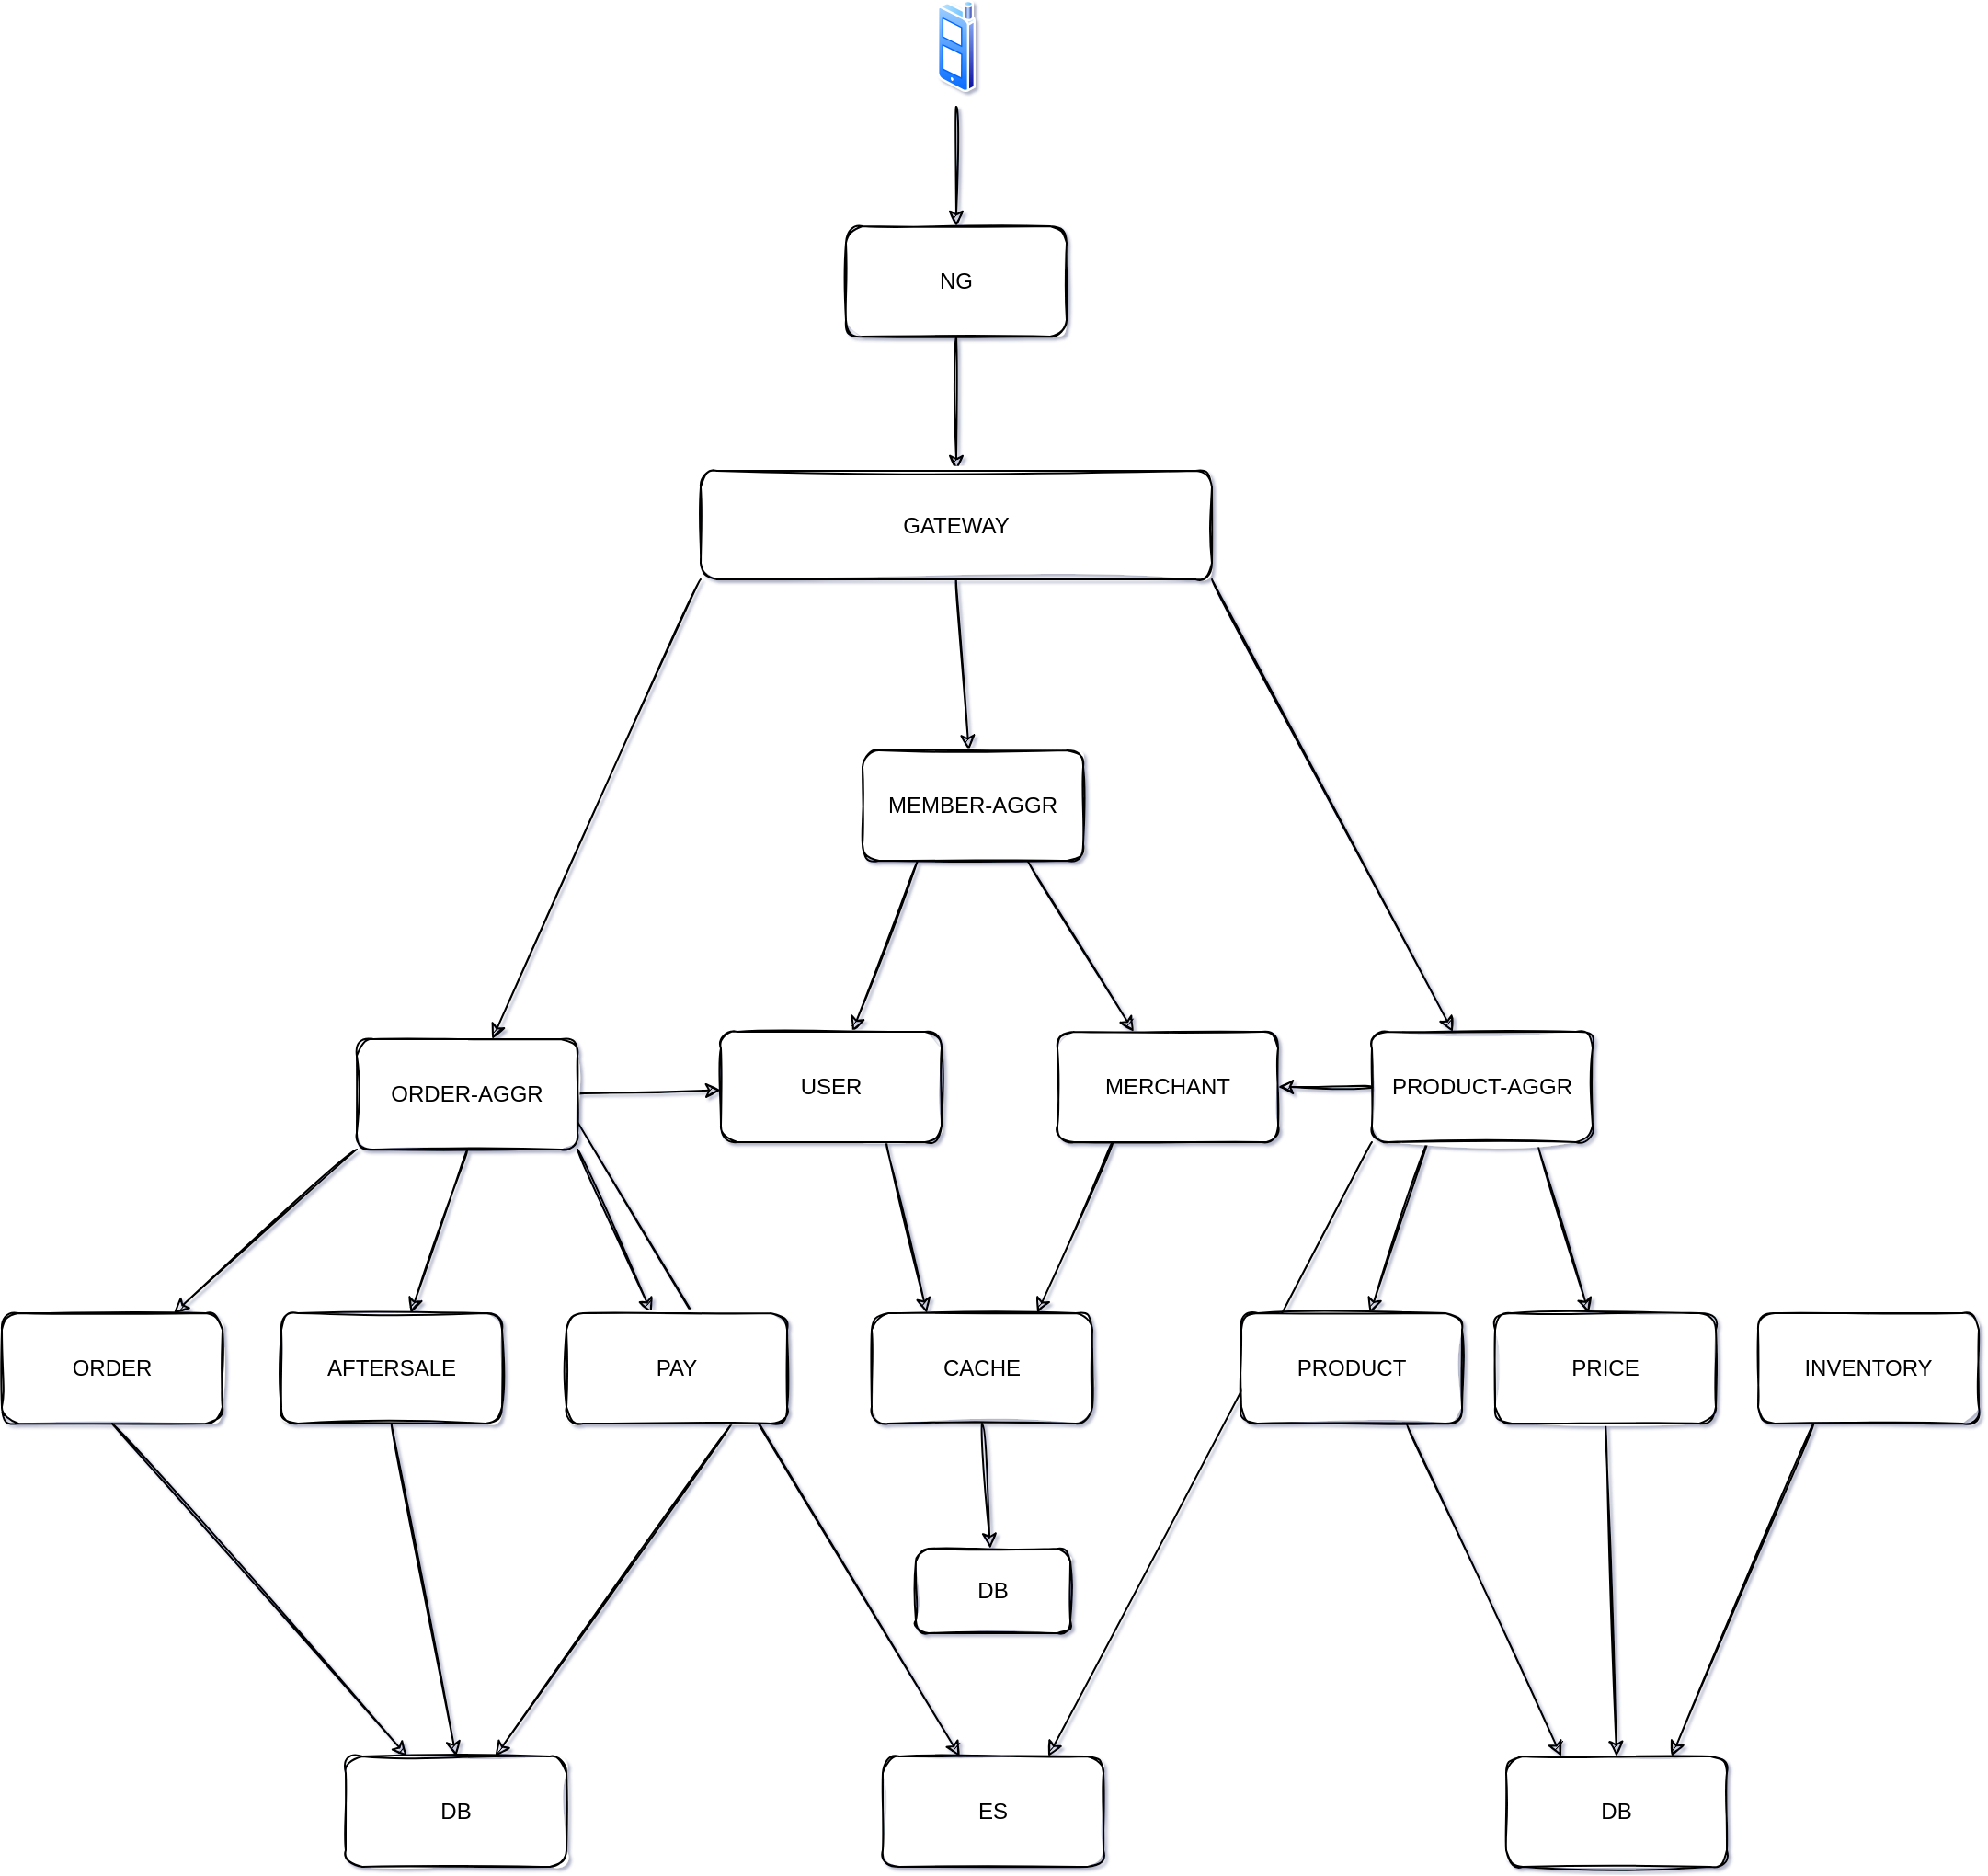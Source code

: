 <mxfile version="13.10.1" type="github">
  <diagram id="z-BrRLLl0M_K0xCqx9SO" name="第 1 页">
    <mxGraphModel dx="2178" dy="1970" grid="0" gridSize="10" guides="1" tooltips="1" connect="1" arrows="1" fold="1" page="1" pageScale="1" pageWidth="827" pageHeight="1169" background="none" math="0" shadow="1">
      <root>
        <mxCell id="0" />
        <mxCell id="1" parent="0" />
        <mxCell id="nH-Wv4UCY-DYxX6rGl-D-27" style="edgeStyle=none;curved=1;orthogonalLoop=1;jettySize=auto;html=1;exitX=0.5;exitY=1;exitDx=0;exitDy=0;sketch=1;" edge="1" parent="1" source="nH-Wv4UCY-DYxX6rGl-D-2" target="nH-Wv4UCY-DYxX6rGl-D-3">
          <mxGeometry relative="1" as="geometry" />
        </mxCell>
        <mxCell id="nH-Wv4UCY-DYxX6rGl-D-2" value="NG" style="rounded=1;whiteSpace=wrap;html=1;sketch=1;" vertex="1" parent="1">
          <mxGeometry x="436" y="8" width="120" height="60" as="geometry" />
        </mxCell>
        <mxCell id="nH-Wv4UCY-DYxX6rGl-D-28" style="edgeStyle=none;curved=1;orthogonalLoop=1;jettySize=auto;html=1;exitX=0.5;exitY=1;exitDx=0;exitDy=0;sketch=1;" edge="1" parent="1" source="nH-Wv4UCY-DYxX6rGl-D-3" target="nH-Wv4UCY-DYxX6rGl-D-5">
          <mxGeometry relative="1" as="geometry" />
        </mxCell>
        <mxCell id="nH-Wv4UCY-DYxX6rGl-D-29" style="edgeStyle=none;curved=1;orthogonalLoop=1;jettySize=auto;html=1;exitX=0;exitY=1;exitDx=0;exitDy=0;sketch=1;" edge="1" parent="1" source="nH-Wv4UCY-DYxX6rGl-D-3" target="nH-Wv4UCY-DYxX6rGl-D-4">
          <mxGeometry relative="1" as="geometry" />
        </mxCell>
        <mxCell id="nH-Wv4UCY-DYxX6rGl-D-30" style="edgeStyle=none;curved=1;orthogonalLoop=1;jettySize=auto;html=1;exitX=1;exitY=1;exitDx=0;exitDy=0;sketch=1;" edge="1" parent="1" source="nH-Wv4UCY-DYxX6rGl-D-3" target="nH-Wv4UCY-DYxX6rGl-D-6">
          <mxGeometry relative="1" as="geometry" />
        </mxCell>
        <mxCell id="nH-Wv4UCY-DYxX6rGl-D-3" value="GATEWAY" style="rounded=1;whiteSpace=wrap;html=1;sketch=1;" vertex="1" parent="1">
          <mxGeometry x="357" y="141" width="278" height="59" as="geometry" />
        </mxCell>
        <mxCell id="nH-Wv4UCY-DYxX6rGl-D-31" style="edgeStyle=none;curved=1;orthogonalLoop=1;jettySize=auto;html=1;exitX=0;exitY=1;exitDx=0;exitDy=0;sketch=1;" edge="1" parent="1" source="nH-Wv4UCY-DYxX6rGl-D-4" target="nH-Wv4UCY-DYxX6rGl-D-7">
          <mxGeometry relative="1" as="geometry" />
        </mxCell>
        <mxCell id="nH-Wv4UCY-DYxX6rGl-D-32" style="edgeStyle=none;curved=1;orthogonalLoop=1;jettySize=auto;html=1;exitX=0.5;exitY=1;exitDx=0;exitDy=0;sketch=1;" edge="1" parent="1" source="nH-Wv4UCY-DYxX6rGl-D-4" target="nH-Wv4UCY-DYxX6rGl-D-8">
          <mxGeometry relative="1" as="geometry" />
        </mxCell>
        <mxCell id="nH-Wv4UCY-DYxX6rGl-D-33" style="edgeStyle=none;curved=1;orthogonalLoop=1;jettySize=auto;html=1;exitX=1;exitY=1;exitDx=0;exitDy=0;sketch=1;" edge="1" parent="1" source="nH-Wv4UCY-DYxX6rGl-D-4" target="nH-Wv4UCY-DYxX6rGl-D-14">
          <mxGeometry relative="1" as="geometry" />
        </mxCell>
        <mxCell id="nH-Wv4UCY-DYxX6rGl-D-38" style="edgeStyle=none;curved=1;sketch=1;orthogonalLoop=1;jettySize=auto;html=1;exitX=1;exitY=0.5;exitDx=0;exitDy=0;" edge="1" parent="1" source="nH-Wv4UCY-DYxX6rGl-D-4" target="nH-Wv4UCY-DYxX6rGl-D-9">
          <mxGeometry relative="1" as="geometry" />
        </mxCell>
        <mxCell id="nH-Wv4UCY-DYxX6rGl-D-42" style="edgeStyle=none;curved=1;sketch=1;orthogonalLoop=1;jettySize=auto;html=1;exitX=1;exitY=0.75;exitDx=0;exitDy=0;" edge="1" parent="1" source="nH-Wv4UCY-DYxX6rGl-D-4" target="nH-Wv4UCY-DYxX6rGl-D-41">
          <mxGeometry relative="1" as="geometry" />
        </mxCell>
        <mxCell id="nH-Wv4UCY-DYxX6rGl-D-4" value="ORDER-AGGR" style="rounded=1;whiteSpace=wrap;html=1;sketch=1;" vertex="1" parent="1">
          <mxGeometry x="170" y="450" width="120" height="60" as="geometry" />
        </mxCell>
        <mxCell id="nH-Wv4UCY-DYxX6rGl-D-34" style="edgeStyle=none;curved=1;orthogonalLoop=1;jettySize=auto;html=1;exitX=0.25;exitY=1;exitDx=0;exitDy=0;sketch=1;" edge="1" parent="1" source="nH-Wv4UCY-DYxX6rGl-D-5" target="nH-Wv4UCY-DYxX6rGl-D-9">
          <mxGeometry relative="1" as="geometry" />
        </mxCell>
        <mxCell id="nH-Wv4UCY-DYxX6rGl-D-35" style="edgeStyle=none;curved=1;orthogonalLoop=1;jettySize=auto;html=1;exitX=0.75;exitY=1;exitDx=0;exitDy=0;sketch=1;" edge="1" parent="1" source="nH-Wv4UCY-DYxX6rGl-D-5" target="nH-Wv4UCY-DYxX6rGl-D-10">
          <mxGeometry relative="1" as="geometry" />
        </mxCell>
        <mxCell id="nH-Wv4UCY-DYxX6rGl-D-5" value="MEMBER-AGGR" style="rounded=1;whiteSpace=wrap;html=1;sketch=1;" vertex="1" parent="1">
          <mxGeometry x="445" y="293" width="120" height="60" as="geometry" />
        </mxCell>
        <mxCell id="nH-Wv4UCY-DYxX6rGl-D-36" style="edgeStyle=none;curved=1;orthogonalLoop=1;jettySize=auto;html=1;exitX=0.25;exitY=1;exitDx=0;exitDy=0;sketch=1;" edge="1" parent="1" source="nH-Wv4UCY-DYxX6rGl-D-6" target="nH-Wv4UCY-DYxX6rGl-D-11">
          <mxGeometry relative="1" as="geometry" />
        </mxCell>
        <mxCell id="nH-Wv4UCY-DYxX6rGl-D-37" style="edgeStyle=none;curved=1;orthogonalLoop=1;jettySize=auto;html=1;exitX=0.75;exitY=1;exitDx=0;exitDy=0;sketch=1;" edge="1" parent="1" source="nH-Wv4UCY-DYxX6rGl-D-6" target="nH-Wv4UCY-DYxX6rGl-D-12">
          <mxGeometry relative="1" as="geometry" />
        </mxCell>
        <mxCell id="nH-Wv4UCY-DYxX6rGl-D-39" style="edgeStyle=none;curved=1;sketch=1;orthogonalLoop=1;jettySize=auto;html=1;exitX=0;exitY=0.5;exitDx=0;exitDy=0;" edge="1" parent="1" source="nH-Wv4UCY-DYxX6rGl-D-6" target="nH-Wv4UCY-DYxX6rGl-D-10">
          <mxGeometry relative="1" as="geometry" />
        </mxCell>
        <mxCell id="nH-Wv4UCY-DYxX6rGl-D-43" style="edgeStyle=none;curved=1;sketch=1;orthogonalLoop=1;jettySize=auto;html=1;exitX=0;exitY=1;exitDx=0;exitDy=0;entryX=0.75;entryY=0;entryDx=0;entryDy=0;" edge="1" parent="1" source="nH-Wv4UCY-DYxX6rGl-D-6" target="nH-Wv4UCY-DYxX6rGl-D-41">
          <mxGeometry relative="1" as="geometry" />
        </mxCell>
        <mxCell id="nH-Wv4UCY-DYxX6rGl-D-6" value="PRODUCT-AGGR" style="rounded=1;whiteSpace=wrap;html=1;sketch=1;" vertex="1" parent="1">
          <mxGeometry x="722" y="446" width="120" height="60" as="geometry" />
        </mxCell>
        <mxCell id="nH-Wv4UCY-DYxX6rGl-D-46" style="edgeStyle=none;curved=1;sketch=1;orthogonalLoop=1;jettySize=auto;html=1;exitX=0.5;exitY=1;exitDx=0;exitDy=0;" edge="1" parent="1" source="nH-Wv4UCY-DYxX6rGl-D-7" target="nH-Wv4UCY-DYxX6rGl-D-45">
          <mxGeometry relative="1" as="geometry" />
        </mxCell>
        <mxCell id="nH-Wv4UCY-DYxX6rGl-D-7" value="ORDER" style="rounded=1;whiteSpace=wrap;html=1;sketch=1;" vertex="1" parent="1">
          <mxGeometry x="-23" y="599" width="120" height="60" as="geometry" />
        </mxCell>
        <mxCell id="nH-Wv4UCY-DYxX6rGl-D-48" style="edgeStyle=none;curved=1;sketch=1;orthogonalLoop=1;jettySize=auto;html=1;exitX=0.5;exitY=1;exitDx=0;exitDy=0;entryX=0.5;entryY=0;entryDx=0;entryDy=0;" edge="1" parent="1" source="nH-Wv4UCY-DYxX6rGl-D-8" target="nH-Wv4UCY-DYxX6rGl-D-45">
          <mxGeometry relative="1" as="geometry" />
        </mxCell>
        <mxCell id="nH-Wv4UCY-DYxX6rGl-D-8" value="AFTERSALE" style="rounded=1;whiteSpace=wrap;html=1;sketch=1;" vertex="1" parent="1">
          <mxGeometry x="129" y="599" width="120" height="60" as="geometry" />
        </mxCell>
        <mxCell id="nH-Wv4UCY-DYxX6rGl-D-54" style="edgeStyle=none;curved=1;sketch=1;orthogonalLoop=1;jettySize=auto;html=1;exitX=0.75;exitY=1;exitDx=0;exitDy=0;entryX=0.25;entryY=0;entryDx=0;entryDy=0;" edge="1" parent="1" source="nH-Wv4UCY-DYxX6rGl-D-9" target="nH-Wv4UCY-DYxX6rGl-D-53">
          <mxGeometry relative="1" as="geometry" />
        </mxCell>
        <mxCell id="nH-Wv4UCY-DYxX6rGl-D-9" value="USER" style="rounded=1;whiteSpace=wrap;html=1;sketch=1;" vertex="1" parent="1">
          <mxGeometry x="368" y="446" width="120" height="60" as="geometry" />
        </mxCell>
        <mxCell id="nH-Wv4UCY-DYxX6rGl-D-55" style="edgeStyle=none;curved=1;sketch=1;orthogonalLoop=1;jettySize=auto;html=1;exitX=0.25;exitY=1;exitDx=0;exitDy=0;entryX=0.75;entryY=0;entryDx=0;entryDy=0;" edge="1" parent="1" source="nH-Wv4UCY-DYxX6rGl-D-10" target="nH-Wv4UCY-DYxX6rGl-D-53">
          <mxGeometry relative="1" as="geometry" />
        </mxCell>
        <mxCell id="nH-Wv4UCY-DYxX6rGl-D-10" value="MERCHANT" style="rounded=1;whiteSpace=wrap;html=1;sketch=1;" vertex="1" parent="1">
          <mxGeometry x="551" y="446" width="120" height="60" as="geometry" />
        </mxCell>
        <mxCell id="nH-Wv4UCY-DYxX6rGl-D-50" style="edgeStyle=none;curved=1;sketch=1;orthogonalLoop=1;jettySize=auto;html=1;exitX=0.75;exitY=1;exitDx=0;exitDy=0;entryX=0.25;entryY=0;entryDx=0;entryDy=0;" edge="1" parent="1" source="nH-Wv4UCY-DYxX6rGl-D-11" target="nH-Wv4UCY-DYxX6rGl-D-49">
          <mxGeometry relative="1" as="geometry" />
        </mxCell>
        <mxCell id="nH-Wv4UCY-DYxX6rGl-D-11" value="PRODUCT" style="rounded=1;whiteSpace=wrap;html=1;sketch=1;" vertex="1" parent="1">
          <mxGeometry x="651" y="599" width="120" height="60" as="geometry" />
        </mxCell>
        <mxCell id="nH-Wv4UCY-DYxX6rGl-D-52" style="edgeStyle=none;curved=1;sketch=1;orthogonalLoop=1;jettySize=auto;html=1;exitX=0.5;exitY=1;exitDx=0;exitDy=0;entryX=0.5;entryY=0;entryDx=0;entryDy=0;" edge="1" parent="1" source="nH-Wv4UCY-DYxX6rGl-D-12" target="nH-Wv4UCY-DYxX6rGl-D-49">
          <mxGeometry relative="1" as="geometry" />
        </mxCell>
        <mxCell id="nH-Wv4UCY-DYxX6rGl-D-12" value="PRICE" style="rounded=1;whiteSpace=wrap;html=1;sketch=1;" vertex="1" parent="1">
          <mxGeometry x="789" y="599" width="120" height="60" as="geometry" />
        </mxCell>
        <mxCell id="nH-Wv4UCY-DYxX6rGl-D-51" style="edgeStyle=none;curved=1;sketch=1;orthogonalLoop=1;jettySize=auto;html=1;exitX=0.25;exitY=1;exitDx=0;exitDy=0;entryX=0.75;entryY=0;entryDx=0;entryDy=0;" edge="1" parent="1" source="nH-Wv4UCY-DYxX6rGl-D-13" target="nH-Wv4UCY-DYxX6rGl-D-49">
          <mxGeometry relative="1" as="geometry" />
        </mxCell>
        <mxCell id="nH-Wv4UCY-DYxX6rGl-D-13" value="INVENTORY" style="rounded=1;whiteSpace=wrap;html=1;sketch=1;" vertex="1" parent="1">
          <mxGeometry x="932" y="599" width="120" height="60" as="geometry" />
        </mxCell>
        <mxCell id="nH-Wv4UCY-DYxX6rGl-D-47" style="edgeStyle=none;curved=1;sketch=1;orthogonalLoop=1;jettySize=auto;html=1;exitX=0.75;exitY=1;exitDx=0;exitDy=0;" edge="1" parent="1" source="nH-Wv4UCY-DYxX6rGl-D-14" target="nH-Wv4UCY-DYxX6rGl-D-45">
          <mxGeometry relative="1" as="geometry" />
        </mxCell>
        <mxCell id="nH-Wv4UCY-DYxX6rGl-D-14" value="PAY" style="rounded=1;whiteSpace=wrap;html=1;sketch=1;" vertex="1" parent="1">
          <mxGeometry x="284" y="599" width="120" height="60" as="geometry" />
        </mxCell>
        <mxCell id="nH-Wv4UCY-DYxX6rGl-D-26" style="edgeStyle=none;curved=1;orthogonalLoop=1;jettySize=auto;html=1;exitX=0.5;exitY=1;exitDx=0;exitDy=0;sketch=1;" edge="1" parent="1" target="nH-Wv4UCY-DYxX6rGl-D-2">
          <mxGeometry relative="1" as="geometry">
            <mxPoint x="496" y="-57" as="sourcePoint" />
          </mxGeometry>
        </mxCell>
        <mxCell id="nH-Wv4UCY-DYxX6rGl-D-16" value="" style="aspect=fixed;perimeter=ellipsePerimeter;html=1;align=center;shadow=0;dashed=0;spacingTop=3;image;image=img/lib/active_directory/cell_phone.svg;sketch=1;" vertex="1" parent="1">
          <mxGeometry x="485.5" y="-115" width="21" height="50" as="geometry" />
        </mxCell>
        <mxCell id="nH-Wv4UCY-DYxX6rGl-D-41" value="ES" style="rounded=1;whiteSpace=wrap;html=1;sketch=1;" vertex="1" parent="1">
          <mxGeometry x="456" y="840" width="120" height="60" as="geometry" />
        </mxCell>
        <mxCell id="nH-Wv4UCY-DYxX6rGl-D-45" value="DB" style="rounded=1;whiteSpace=wrap;html=1;sketch=1;" vertex="1" parent="1">
          <mxGeometry x="164" y="840" width="120" height="60" as="geometry" />
        </mxCell>
        <mxCell id="nH-Wv4UCY-DYxX6rGl-D-49" value="DB" style="rounded=1;whiteSpace=wrap;html=1;sketch=1;" vertex="1" parent="1">
          <mxGeometry x="795" y="840" width="120" height="60" as="geometry" />
        </mxCell>
        <mxCell id="nH-Wv4UCY-DYxX6rGl-D-59" style="edgeStyle=none;curved=1;sketch=1;orthogonalLoop=1;jettySize=auto;html=1;exitX=0.5;exitY=1;exitDx=0;exitDy=0;" edge="1" parent="1" source="nH-Wv4UCY-DYxX6rGl-D-53" target="nH-Wv4UCY-DYxX6rGl-D-58">
          <mxGeometry relative="1" as="geometry" />
        </mxCell>
        <mxCell id="nH-Wv4UCY-DYxX6rGl-D-53" value="CACHE" style="rounded=1;whiteSpace=wrap;html=1;sketch=1;" vertex="1" parent="1">
          <mxGeometry x="450" y="599" width="120" height="60" as="geometry" />
        </mxCell>
        <mxCell id="nH-Wv4UCY-DYxX6rGl-D-58" value="DB" style="rounded=1;whiteSpace=wrap;html=1;sketch=1;" vertex="1" parent="1">
          <mxGeometry x="474" y="727" width="84" height="46" as="geometry" />
        </mxCell>
      </root>
    </mxGraphModel>
  </diagram>
</mxfile>
